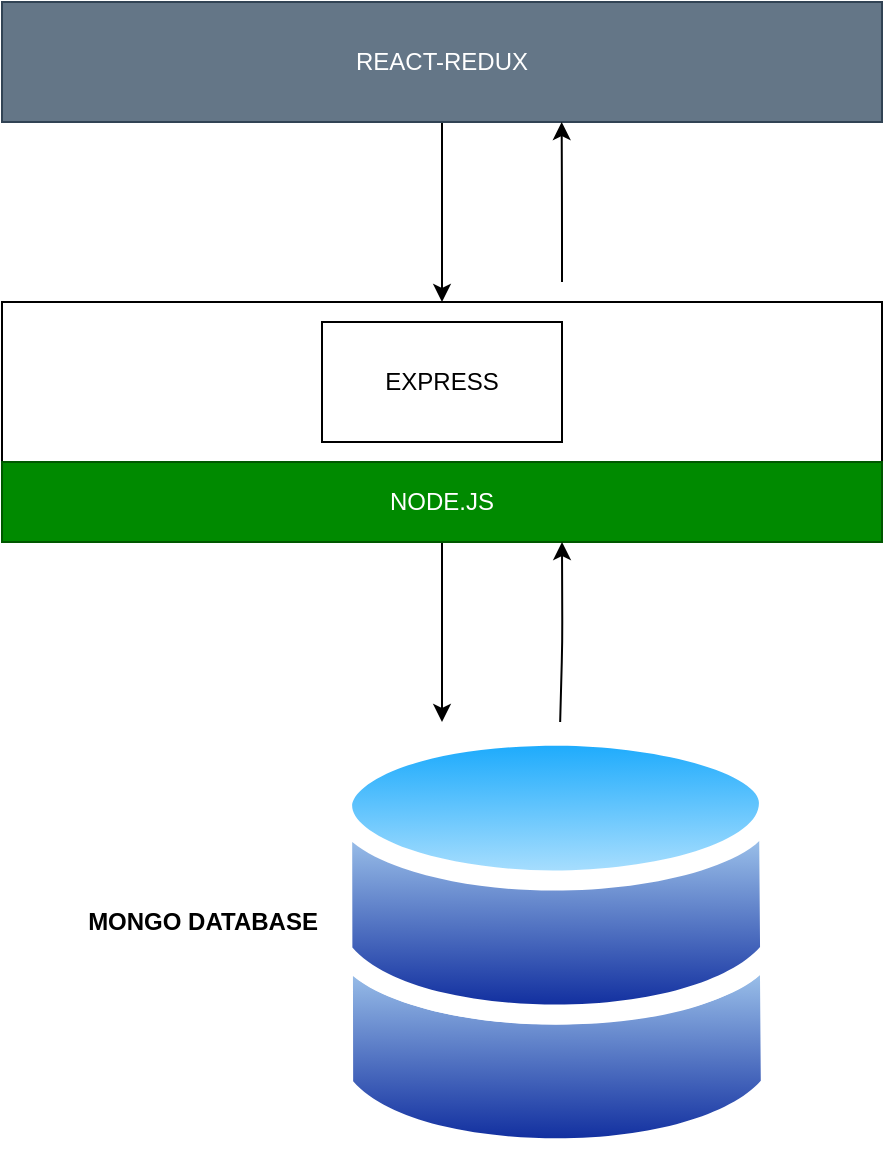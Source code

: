 <mxfile>
    <diagram id="ZhZ8W-lLRIuOE4tBkxdn" name="Page-1">
        <mxGraphModel dx="1179" dy="790" grid="1" gridSize="10" guides="1" tooltips="1" connect="1" arrows="1" fold="1" page="1" pageScale="1" pageWidth="850" pageHeight="1100" math="0" shadow="0">
            <root>
                <mxCell id="0"/>
                <mxCell id="1" parent="0"/>
                <mxCell id="5" style="edgeStyle=none;html=1;entryX=0.5;entryY=0;entryDx=0;entryDy=0;" edge="1" parent="1" source="2" target="3">
                    <mxGeometry relative="1" as="geometry"/>
                </mxCell>
                <mxCell id="2" value="REACT-REDUX" style="whiteSpace=wrap;html=1;fillColor=#647687;fontColor=#ffffff;strokeColor=#314354;" vertex="1" parent="1">
                    <mxGeometry x="240" y="140" width="440" height="60" as="geometry"/>
                </mxCell>
                <mxCell id="6" style="edgeStyle=none;html=1;entryX=0.636;entryY=1;entryDx=0;entryDy=0;entryPerimeter=0;" edge="1" parent="1" target="2">
                    <mxGeometry relative="1" as="geometry">
                        <mxPoint x="580" y="210" as="targetPoint"/>
                        <mxPoint x="520" y="280" as="sourcePoint"/>
                        <Array as="points">
                            <mxPoint x="520" y="250"/>
                        </Array>
                    </mxGeometry>
                </mxCell>
                <mxCell id="3" value="" style="whiteSpace=wrap;html=1;" vertex="1" parent="1">
                    <mxGeometry x="240" y="290" width="440" height="120" as="geometry"/>
                </mxCell>
                <mxCell id="7" value="EXPRESS" style="whiteSpace=wrap;html=1;" vertex="1" parent="1">
                    <mxGeometry x="400" y="300" width="120" height="60" as="geometry"/>
                </mxCell>
                <mxCell id="9" style="edgeStyle=none;html=1;entryX=0.5;entryY=0;entryDx=0;entryDy=0;" edge="1" parent="1" source="8">
                    <mxGeometry relative="1" as="geometry">
                        <mxPoint x="460" y="500" as="targetPoint"/>
                    </mxGeometry>
                </mxCell>
                <mxCell id="8" value="NODE.JS" style="whiteSpace=wrap;html=1;fillColor=#008a00;fontColor=#ffffff;strokeColor=#005700;" vertex="1" parent="1">
                    <mxGeometry x="240" y="370" width="440" height="40" as="geometry"/>
                </mxCell>
                <mxCell id="11" value="" style="aspect=fixed;perimeter=ellipsePerimeter;html=1;align=center;shadow=0;dashed=0;spacingTop=3;image;image=img/lib/active_directory/databases.svg;" vertex="1" parent="1">
                    <mxGeometry x="405" y="500" width="224.49" height="220" as="geometry"/>
                </mxCell>
                <mxCell id="12" value="&lt;p style=&quot;line-height: 1.4&quot;&gt;&lt;b style=&quot;line-height: 1.6&quot;&gt;MONGO DATABASE&lt;/b&gt;&lt;/p&gt;" style="text;html=1;align=center;verticalAlign=middle;resizable=0;points=[];autosize=1;strokeColor=none;fillColor=none;" vertex="1" parent="1">
                    <mxGeometry x="275" y="575" width="130" height="50" as="geometry"/>
                </mxCell>
                <mxCell id="14" style="edgeStyle=none;html=1;entryX=0.636;entryY=1;entryDx=0;entryDy=0;entryPerimeter=0;" edge="1" parent="1" source="11">
                    <mxGeometry relative="1" as="geometry">
                        <mxPoint x="520.0" y="410" as="targetPoint"/>
                        <mxPoint x="520.16" y="490" as="sourcePoint"/>
                        <Array as="points">
                            <mxPoint x="520.16" y="460"/>
                        </Array>
                    </mxGeometry>
                </mxCell>
            </root>
        </mxGraphModel>
    </diagram>
    <diagram id="KI5vIdSW7OCqbGYV0lLk" name="Page-2">
        <mxGraphModel dx="1179" dy="790" grid="1" gridSize="10" guides="1" tooltips="1" connect="1" arrows="1" fold="1" page="1" pageScale="1" pageWidth="850" pageHeight="1100" math="0" shadow="0">
            <root>
                <mxCell id="Hz-yVjfPfj0l_mcGf5rn-0"/>
                <mxCell id="Hz-yVjfPfj0l_mcGf5rn-1" parent="Hz-yVjfPfj0l_mcGf5rn-0"/>
                <mxCell id="Hz-yVjfPfj0l_mcGf5rn-10" style="edgeStyle=none;html=1;entryX=0;entryY=0.5;entryDx=0;entryDy=0;" edge="1" parent="Hz-yVjfPfj0l_mcGf5rn-1" source="Hz-yVjfPfj0l_mcGf5rn-2" target="Hz-yVjfPfj0l_mcGf5rn-3">
                    <mxGeometry relative="1" as="geometry"/>
                </mxCell>
                <mxCell id="Hz-yVjfPfj0l_mcGf5rn-2" value="" style="whiteSpace=wrap;html=1;" vertex="1" parent="Hz-yVjfPfj0l_mcGf5rn-1">
                    <mxGeometry x="40" y="160" width="240" height="320" as="geometry"/>
                </mxCell>
                <mxCell id="Hz-yVjfPfj0l_mcGf5rn-11" style="edgeStyle=none;html=1;entryX=1;entryY=0.75;entryDx=0;entryDy=0;exitX=0;exitY=0.75;exitDx=0;exitDy=0;" edge="1" parent="Hz-yVjfPfj0l_mcGf5rn-1" source="Hz-yVjfPfj0l_mcGf5rn-3" target="Hz-yVjfPfj0l_mcGf5rn-2">
                    <mxGeometry relative="1" as="geometry">
                        <Array as="points">
                            <mxPoint x="320" y="400"/>
                        </Array>
                    </mxGeometry>
                </mxCell>
                <mxCell id="Hz-yVjfPfj0l_mcGf5rn-3" value="" style="whiteSpace=wrap;html=1;" vertex="1" parent="Hz-yVjfPfj0l_mcGf5rn-1">
                    <mxGeometry x="360" y="160" width="240" height="320" as="geometry"/>
                </mxCell>
                <mxCell id="Hz-yVjfPfj0l_mcGf5rn-4" value="" style="whiteSpace=wrap;html=1;" vertex="1" parent="Hz-yVjfPfj0l_mcGf5rn-1">
                    <mxGeometry x="680" y="160" width="240" height="320" as="geometry"/>
                </mxCell>
                <mxCell id="Hz-yVjfPfj0l_mcGf5rn-5" value="Node.JS" style="whiteSpace=wrap;html=1;" vertex="1" parent="Hz-yVjfPfj0l_mcGf5rn-1">
                    <mxGeometry x="420" y="210" width="120" height="60" as="geometry"/>
                </mxCell>
                <mxCell id="Hz-yVjfPfj0l_mcGf5rn-6" value="Express.JS" style="whiteSpace=wrap;html=1;" vertex="1" parent="Hz-yVjfPfj0l_mcGf5rn-1">
                    <mxGeometry x="420" y="310" width="120" height="60" as="geometry"/>
                </mxCell>
                <mxCell id="Hz-yVjfPfj0l_mcGf5rn-7" value="Application Server" style="whiteSpace=wrap;html=1;" vertex="1" parent="Hz-yVjfPfj0l_mcGf5rn-1">
                    <mxGeometry x="400" y="400" width="160" height="60" as="geometry"/>
                </mxCell>
                <mxCell id="Hz-yVjfPfj0l_mcGf5rn-8" value="" style="aspect=fixed;perimeter=ellipsePerimeter;html=1;align=center;shadow=0;dashed=0;spacingTop=3;image;image=img/lib/active_directory/databases.svg;" vertex="1" parent="Hz-yVjfPfj0l_mcGf5rn-1">
                    <mxGeometry x="720" y="210" width="102.04" height="100" as="geometry"/>
                </mxCell>
                <mxCell id="Hz-yVjfPfj0l_mcGf5rn-9" value="Database Server" style="whiteSpace=wrap;html=1;" vertex="1" parent="Hz-yVjfPfj0l_mcGf5rn-1">
                    <mxGeometry x="720" y="380" width="160" height="60" as="geometry"/>
                </mxCell>
                <mxCell id="Hz-yVjfPfj0l_mcGf5rn-12" style="edgeStyle=none;html=1;entryX=1;entryY=0.75;entryDx=0;entryDy=0;exitX=0;exitY=0.75;exitDx=0;exitDy=0;" edge="1" parent="Hz-yVjfPfj0l_mcGf5rn-1">
                    <mxGeometry relative="1" as="geometry">
                        <mxPoint x="680" y="400" as="sourcePoint"/>
                        <mxPoint x="600" y="400" as="targetPoint"/>
                        <Array as="points">
                            <mxPoint x="640" y="400"/>
                        </Array>
                    </mxGeometry>
                </mxCell>
                <mxCell id="Hz-yVjfPfj0l_mcGf5rn-13" style="edgeStyle=none;html=1;entryX=0;entryY=0.5;entryDx=0;entryDy=0;" edge="1" parent="Hz-yVjfPfj0l_mcGf5rn-1">
                    <mxGeometry relative="1" as="geometry">
                        <mxPoint x="600" y="319.5" as="sourcePoint"/>
                        <mxPoint x="680" y="319.5" as="targetPoint"/>
                    </mxGeometry>
                </mxCell>
                <mxCell id="Hz-yVjfPfj0l_mcGf5rn-14" value="MONGO" style="whiteSpace=wrap;html=1;" vertex="1" parent="Hz-yVjfPfj0l_mcGf5rn-1">
                    <mxGeometry x="830" y="230" width="70" height="40" as="geometry"/>
                </mxCell>
                <mxCell id="Hz-yVjfPfj0l_mcGf5rn-15" value="HTML/CSS" style="whiteSpace=wrap;html=1;" vertex="1" parent="Hz-yVjfPfj0l_mcGf5rn-1">
                    <mxGeometry x="100" y="210" width="120" height="60" as="geometry"/>
                </mxCell>
                <mxCell id="Hz-yVjfPfj0l_mcGf5rn-16" value="Browser" style="whiteSpace=wrap;html=1;" vertex="1" parent="Hz-yVjfPfj0l_mcGf5rn-1">
                    <mxGeometry x="50" y="310" width="100" height="60" as="geometry"/>
                </mxCell>
                <mxCell id="Hz-yVjfPfj0l_mcGf5rn-17" value="REACT.JS" style="whiteSpace=wrap;html=1;" vertex="1" parent="Hz-yVjfPfj0l_mcGf5rn-1">
                    <mxGeometry x="170" y="310" width="100" height="60" as="geometry"/>
                </mxCell>
                <mxCell id="Hz-yVjfPfj0l_mcGf5rn-18" value="DeskTop" style="whiteSpace=wrap;html=1;" vertex="1" parent="Hz-yVjfPfj0l_mcGf5rn-1">
                    <mxGeometry x="50" y="400" width="220" height="60" as="geometry"/>
                </mxCell>
                <mxCell id="Hz-yVjfPfj0l_mcGf5rn-19" value="CLIENT TIER" style="whiteSpace=wrap;html=1;" vertex="1" parent="Hz-yVjfPfj0l_mcGf5rn-1">
                    <mxGeometry x="40" y="100" width="240" height="60" as="geometry"/>
                </mxCell>
                <mxCell id="Hz-yVjfPfj0l_mcGf5rn-20" value="BUSINESS LOGIC TIER" style="whiteSpace=wrap;html=1;" vertex="1" parent="Hz-yVjfPfj0l_mcGf5rn-1">
                    <mxGeometry x="360" y="100" width="240" height="60" as="geometry"/>
                </mxCell>
                <mxCell id="Hz-yVjfPfj0l_mcGf5rn-21" value="DATABASE TIER" style="whiteSpace=wrap;html=1;" vertex="1" parent="Hz-yVjfPfj0l_mcGf5rn-1">
                    <mxGeometry x="680" y="100" width="240" height="60" as="geometry"/>
                </mxCell>
                <mxCell id="Hz-yVjfPfj0l_mcGf5rn-22" value="DB Data" style="text;html=1;align=center;verticalAlign=middle;resizable=0;points=[];autosize=1;strokeColor=none;fillColor=none;" vertex="1" parent="Hz-yVjfPfj0l_mcGf5rn-1">
                    <mxGeometry x="610" y="380" width="60" height="20" as="geometry"/>
                </mxCell>
                <mxCell id="Hz-yVjfPfj0l_mcGf5rn-23" value="req Data" style="text;html=1;align=center;verticalAlign=middle;resizable=0;points=[];autosize=1;strokeColor=none;fillColor=none;" vertex="1" parent="Hz-yVjfPfj0l_mcGf5rn-1">
                    <mxGeometry x="610" y="300" width="60" height="20" as="geometry"/>
                </mxCell>
                <mxCell id="Hz-yVjfPfj0l_mcGf5rn-24" value="HTTP req" style="text;html=1;align=center;verticalAlign=middle;resizable=0;points=[];autosize=1;strokeColor=none;fillColor=none;" vertex="1" parent="Hz-yVjfPfj0l_mcGf5rn-1">
                    <mxGeometry x="285" y="300" width="70" height="20" as="geometry"/>
                </mxCell>
                <mxCell id="Hz-yVjfPfj0l_mcGf5rn-25" value="HTML Page" style="text;html=1;align=center;verticalAlign=middle;resizable=0;points=[];autosize=1;strokeColor=none;fillColor=none;" vertex="1" parent="Hz-yVjfPfj0l_mcGf5rn-1">
                    <mxGeometry x="280" y="380" width="80" height="20" as="geometry"/>
                </mxCell>
            </root>
        </mxGraphModel>
    </diagram>
</mxfile>